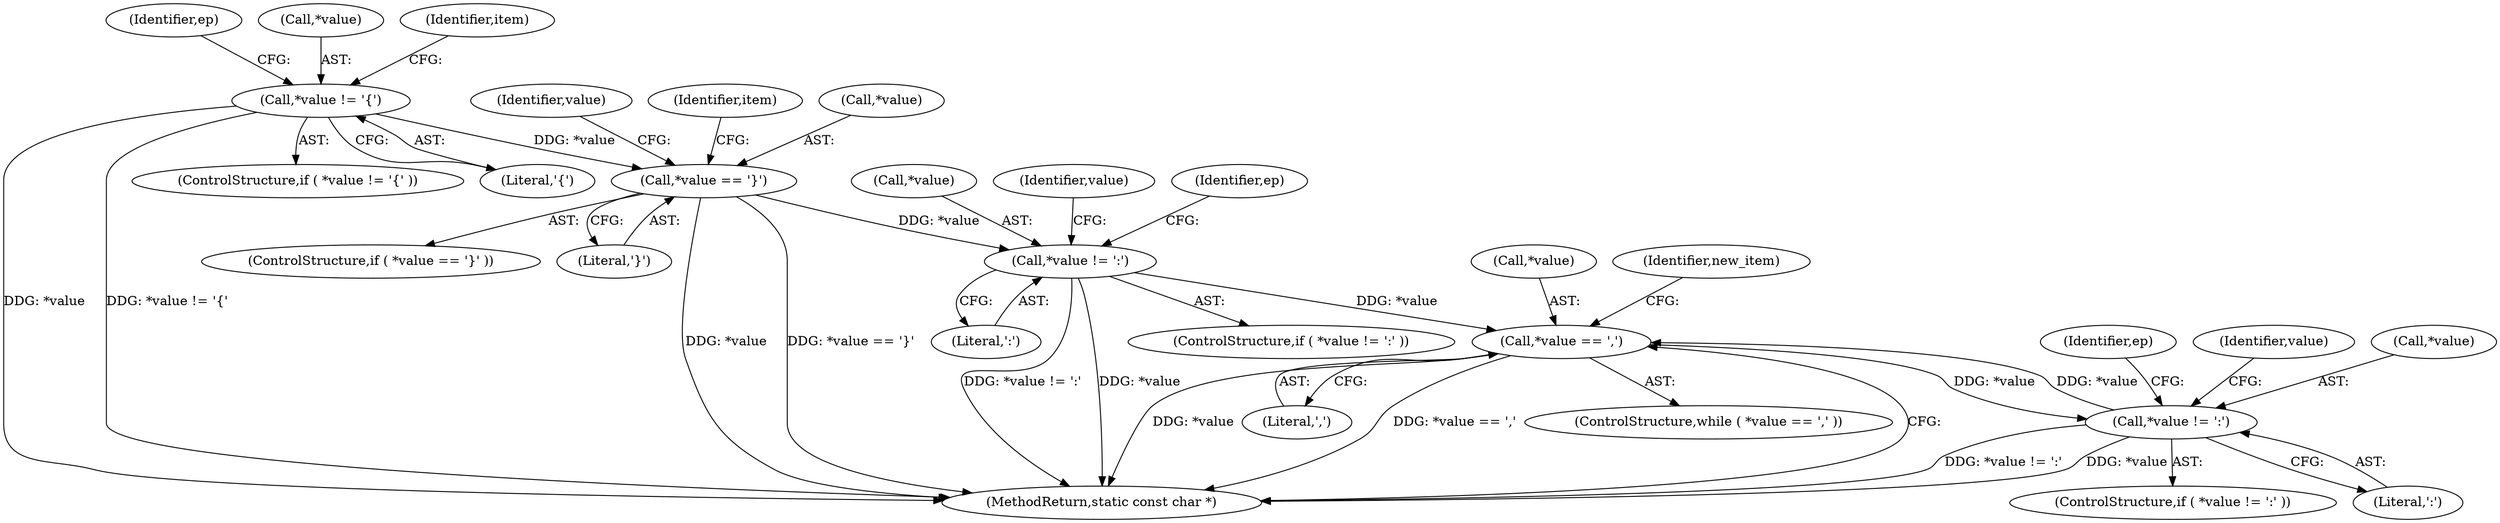 digraph "1_iperf_91f2fa59e8ed80dfbf400add0164ee0e508e412a_37@pointer" {
"1000200" [label="(Call,*value == ',')"];
"1000252" [label="(Call,*value != ':')"];
"1000200" [label="(Call,*value == ',')"];
"1000176" [label="(Call,*value != ':')"];
"1000133" [label="(Call,*value == '}')"];
"1000111" [label="(Call,*value != '{')"];
"1000251" [label="(ControlStructure,if ( *value != ':' ))"];
"1000258" [label="(Identifier,ep)"];
"1000133" [label="(Call,*value == '}')"];
"1000177" [label="(Call,*value)"];
"1000110" [label="(ControlStructure,if ( *value != '{' ))"];
"1000117" [label="(Identifier,ep)"];
"1000203" [label="(Literal,',')"];
"1000136" [label="(Literal,'}')"];
"1000255" [label="(Literal,':')"];
"1000265" [label="(Identifier,value)"];
"1000139" [label="(Identifier,value)"];
"1000112" [label="(Call,*value)"];
"1000189" [label="(Identifier,value)"];
"1000179" [label="(Literal,':')"];
"1000145" [label="(Identifier,item)"];
"1000114" [label="(Literal,'{')"];
"1000275" [label="(MethodReturn,static const char *)"];
"1000132" [label="(ControlStructure,if ( *value == '}' ))"];
"1000201" [label="(Call,*value)"];
"1000176" [label="(Call,*value != ':')"];
"1000175" [label="(ControlStructure,if ( *value != ':' ))"];
"1000199" [label="(ControlStructure,while ( *value == ',' ))"];
"1000253" [label="(Call,*value)"];
"1000182" [label="(Identifier,ep)"];
"1000200" [label="(Call,*value == ',')"];
"1000209" [label="(Identifier,new_item)"];
"1000111" [label="(Call,*value != '{')"];
"1000123" [label="(Identifier,item)"];
"1000134" [label="(Call,*value)"];
"1000252" [label="(Call,*value != ':')"];
"1000200" -> "1000199"  [label="AST: "];
"1000200" -> "1000203"  [label="CFG: "];
"1000201" -> "1000200"  [label="AST: "];
"1000203" -> "1000200"  [label="AST: "];
"1000209" -> "1000200"  [label="CFG: "];
"1000275" -> "1000200"  [label="CFG: "];
"1000200" -> "1000275"  [label="DDG: *value"];
"1000200" -> "1000275"  [label="DDG: *value == ','"];
"1000252" -> "1000200"  [label="DDG: *value"];
"1000176" -> "1000200"  [label="DDG: *value"];
"1000200" -> "1000252"  [label="DDG: *value"];
"1000252" -> "1000251"  [label="AST: "];
"1000252" -> "1000255"  [label="CFG: "];
"1000253" -> "1000252"  [label="AST: "];
"1000255" -> "1000252"  [label="AST: "];
"1000258" -> "1000252"  [label="CFG: "];
"1000265" -> "1000252"  [label="CFG: "];
"1000252" -> "1000275"  [label="DDG: *value"];
"1000252" -> "1000275"  [label="DDG: *value != ':'"];
"1000176" -> "1000175"  [label="AST: "];
"1000176" -> "1000179"  [label="CFG: "];
"1000177" -> "1000176"  [label="AST: "];
"1000179" -> "1000176"  [label="AST: "];
"1000182" -> "1000176"  [label="CFG: "];
"1000189" -> "1000176"  [label="CFG: "];
"1000176" -> "1000275"  [label="DDG: *value != ':'"];
"1000176" -> "1000275"  [label="DDG: *value"];
"1000133" -> "1000176"  [label="DDG: *value"];
"1000133" -> "1000132"  [label="AST: "];
"1000133" -> "1000136"  [label="CFG: "];
"1000134" -> "1000133"  [label="AST: "];
"1000136" -> "1000133"  [label="AST: "];
"1000139" -> "1000133"  [label="CFG: "];
"1000145" -> "1000133"  [label="CFG: "];
"1000133" -> "1000275"  [label="DDG: *value"];
"1000133" -> "1000275"  [label="DDG: *value == '}'"];
"1000111" -> "1000133"  [label="DDG: *value"];
"1000111" -> "1000110"  [label="AST: "];
"1000111" -> "1000114"  [label="CFG: "];
"1000112" -> "1000111"  [label="AST: "];
"1000114" -> "1000111"  [label="AST: "];
"1000117" -> "1000111"  [label="CFG: "];
"1000123" -> "1000111"  [label="CFG: "];
"1000111" -> "1000275"  [label="DDG: *value"];
"1000111" -> "1000275"  [label="DDG: *value != '{'"];
}

